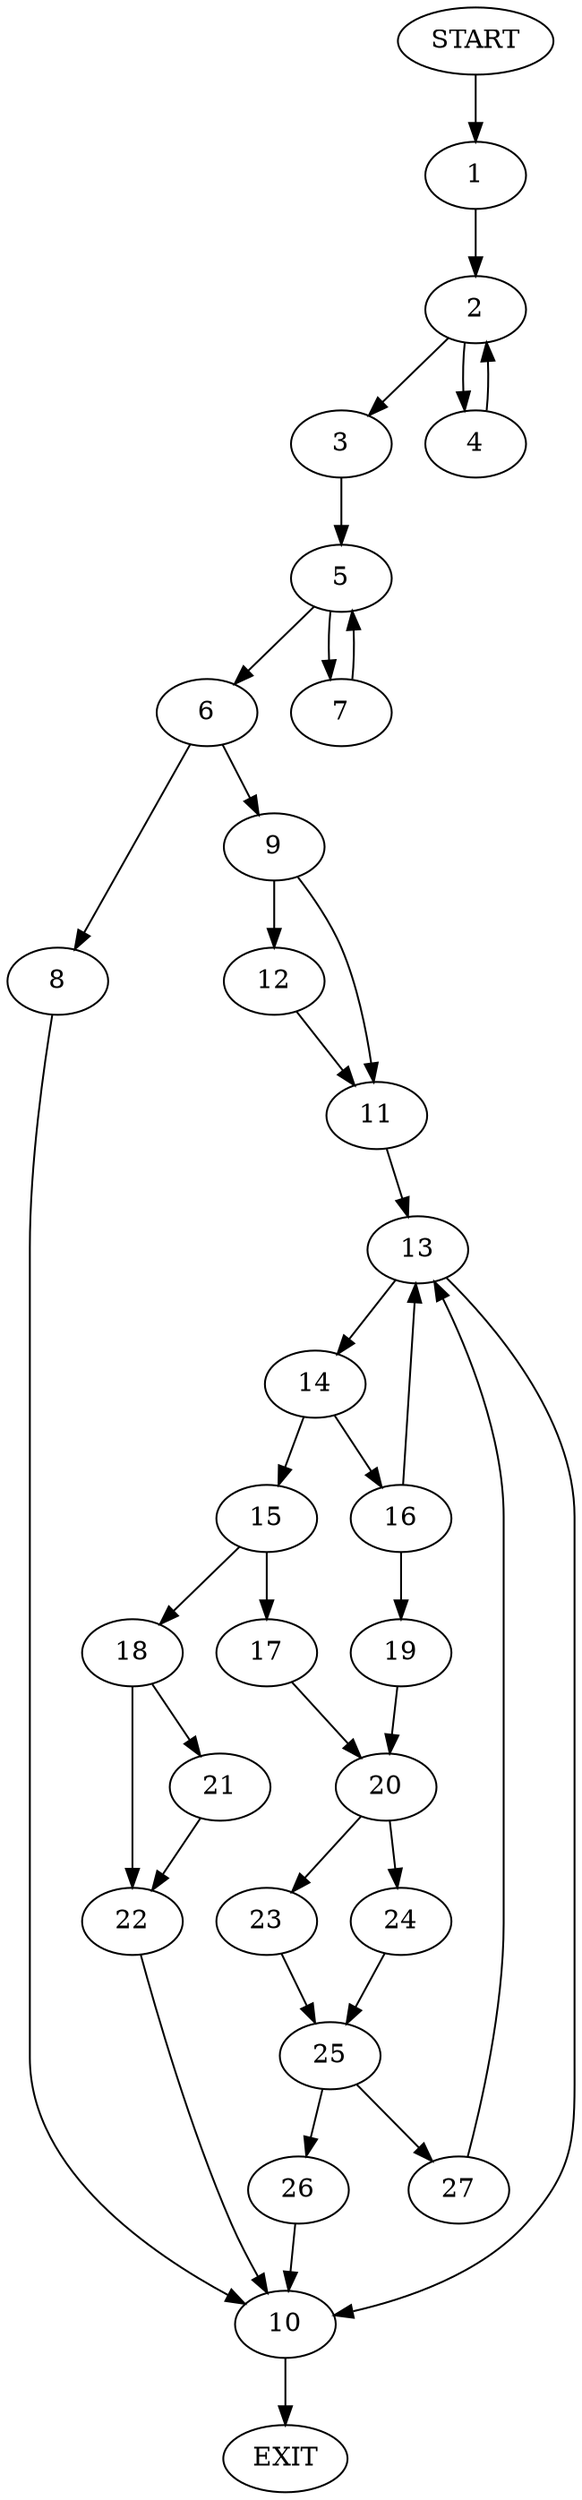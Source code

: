 digraph {
0 [label="START"]
28 [label="EXIT"]
0 -> 1
1 -> 2
2 -> 3
2 -> 4
4 -> 2
3 -> 5
5 -> 6
5 -> 7
6 -> 8
6 -> 9
7 -> 5
8 -> 10
9 -> 11
9 -> 12
10 -> 28
12 -> 11
11 -> 13
13 -> 10
13 -> 14
14 -> 15
14 -> 16
15 -> 17
15 -> 18
16 -> 13
16 -> 19
17 -> 20
18 -> 21
18 -> 22
21 -> 22
22 -> 10
20 -> 23
20 -> 24
19 -> 20
24 -> 25
23 -> 25
25 -> 26
25 -> 27
27 -> 13
26 -> 10
}
